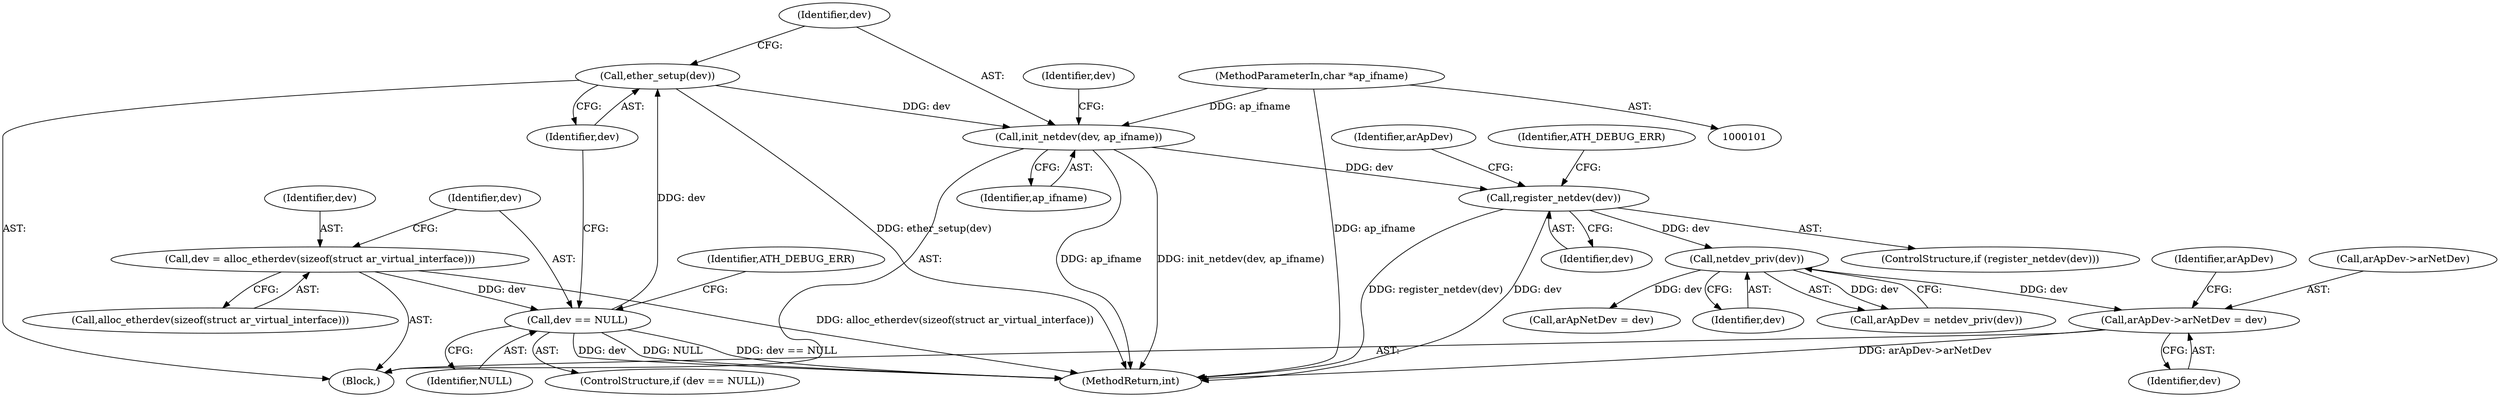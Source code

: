 digraph "0_linux_550fd08c2cebad61c548def135f67aba284c6162_9@pointer" {
"1000150" [label="(Call,arApDev->arNetDev = dev)"];
"1000143" [label="(Call,netdev_priv(dev))"];
"1000133" [label="(Call,register_netdev(dev))"];
"1000124" [label="(Call,init_netdev(dev, ap_ifname))"];
"1000122" [label="(Call,ether_setup(dev))"];
"1000113" [label="(Call,dev == NULL)"];
"1000107" [label="(Call,dev = alloc_etherdev(sizeof(struct ar_virtual_interface)))"];
"1000103" [label="(MethodParameterIn,char *ap_ifname)"];
"1000157" [label="(Identifier,arApDev)"];
"1000104" [label="(Block,)"];
"1000150" [label="(Call,arApDev->arNetDev = dev)"];
"1000129" [label="(Identifier,dev)"];
"1000103" [label="(MethodParameterIn,char *ap_ifname)"];
"1000115" [label="(Identifier,NULL)"];
"1000142" [label="(Identifier,arApDev)"];
"1000132" [label="(ControlStructure,if (register_netdev(dev)))"];
"1000122" [label="(Call,ether_setup(dev))"];
"1000108" [label="(Identifier,dev)"];
"1000109" [label="(Call,alloc_etherdev(sizeof(struct ar_virtual_interface)))"];
"1000107" [label="(Call,dev = alloc_etherdev(sizeof(struct ar_virtual_interface)))"];
"1000125" [label="(Identifier,dev)"];
"1000143" [label="(Call,netdev_priv(dev))"];
"1000154" [label="(Identifier,dev)"];
"1000167" [label="(Call,arApNetDev = dev)"];
"1000134" [label="(Identifier,dev)"];
"1000133" [label="(Call,register_netdev(dev))"];
"1000182" [label="(MethodReturn,int)"];
"1000113" [label="(Call,dev == NULL)"];
"1000141" [label="(Call,arApDev = netdev_priv(dev))"];
"1000112" [label="(ControlStructure,if (dev == NULL))"];
"1000114" [label="(Identifier,dev)"];
"1000151" [label="(Call,arApDev->arNetDev)"];
"1000126" [label="(Identifier,ap_ifname)"];
"1000118" [label="(Identifier,ATH_DEBUG_ERR)"];
"1000144" [label="(Identifier,dev)"];
"1000137" [label="(Identifier,ATH_DEBUG_ERR)"];
"1000123" [label="(Identifier,dev)"];
"1000124" [label="(Call,init_netdev(dev, ap_ifname))"];
"1000150" -> "1000104"  [label="AST: "];
"1000150" -> "1000154"  [label="CFG: "];
"1000151" -> "1000150"  [label="AST: "];
"1000154" -> "1000150"  [label="AST: "];
"1000157" -> "1000150"  [label="CFG: "];
"1000150" -> "1000182"  [label="DDG: arApDev->arNetDev"];
"1000143" -> "1000150"  [label="DDG: dev"];
"1000143" -> "1000141"  [label="AST: "];
"1000143" -> "1000144"  [label="CFG: "];
"1000144" -> "1000143"  [label="AST: "];
"1000141" -> "1000143"  [label="CFG: "];
"1000143" -> "1000141"  [label="DDG: dev"];
"1000133" -> "1000143"  [label="DDG: dev"];
"1000143" -> "1000167"  [label="DDG: dev"];
"1000133" -> "1000132"  [label="AST: "];
"1000133" -> "1000134"  [label="CFG: "];
"1000134" -> "1000133"  [label="AST: "];
"1000137" -> "1000133"  [label="CFG: "];
"1000142" -> "1000133"  [label="CFG: "];
"1000133" -> "1000182"  [label="DDG: dev"];
"1000133" -> "1000182"  [label="DDG: register_netdev(dev)"];
"1000124" -> "1000133"  [label="DDG: dev"];
"1000124" -> "1000104"  [label="AST: "];
"1000124" -> "1000126"  [label="CFG: "];
"1000125" -> "1000124"  [label="AST: "];
"1000126" -> "1000124"  [label="AST: "];
"1000129" -> "1000124"  [label="CFG: "];
"1000124" -> "1000182"  [label="DDG: ap_ifname"];
"1000124" -> "1000182"  [label="DDG: init_netdev(dev, ap_ifname)"];
"1000122" -> "1000124"  [label="DDG: dev"];
"1000103" -> "1000124"  [label="DDG: ap_ifname"];
"1000122" -> "1000104"  [label="AST: "];
"1000122" -> "1000123"  [label="CFG: "];
"1000123" -> "1000122"  [label="AST: "];
"1000125" -> "1000122"  [label="CFG: "];
"1000122" -> "1000182"  [label="DDG: ether_setup(dev)"];
"1000113" -> "1000122"  [label="DDG: dev"];
"1000113" -> "1000112"  [label="AST: "];
"1000113" -> "1000115"  [label="CFG: "];
"1000114" -> "1000113"  [label="AST: "];
"1000115" -> "1000113"  [label="AST: "];
"1000118" -> "1000113"  [label="CFG: "];
"1000123" -> "1000113"  [label="CFG: "];
"1000113" -> "1000182"  [label="DDG: dev"];
"1000113" -> "1000182"  [label="DDG: NULL"];
"1000113" -> "1000182"  [label="DDG: dev == NULL"];
"1000107" -> "1000113"  [label="DDG: dev"];
"1000107" -> "1000104"  [label="AST: "];
"1000107" -> "1000109"  [label="CFG: "];
"1000108" -> "1000107"  [label="AST: "];
"1000109" -> "1000107"  [label="AST: "];
"1000114" -> "1000107"  [label="CFG: "];
"1000107" -> "1000182"  [label="DDG: alloc_etherdev(sizeof(struct ar_virtual_interface))"];
"1000103" -> "1000101"  [label="AST: "];
"1000103" -> "1000182"  [label="DDG: ap_ifname"];
}
